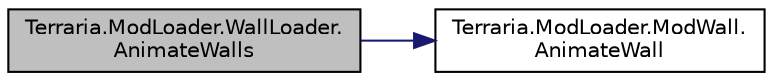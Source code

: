 digraph "Terraria.ModLoader.WallLoader.AnimateWalls"
{
  edge [fontname="Helvetica",fontsize="10",labelfontname="Helvetica",labelfontsize="10"];
  node [fontname="Helvetica",fontsize="10",shape=record];
  rankdir="LR";
  Node0 [label="Terraria.ModLoader.WallLoader.\lAnimateWalls",height=0.2,width=0.4,color="black", fillcolor="grey75", style="filled", fontcolor="black"];
  Node0 -> Node1 [color="midnightblue",fontsize="10",style="solid",fontname="Helvetica"];
  Node1 [label="Terraria.ModLoader.ModWall.\lAnimateWall",height=0.2,width=0.4,color="black", fillcolor="white", style="filled",URL="$class_terraria_1_1_mod_loader_1_1_mod_wall.html#a5b9855075312c5bd2859e6a1e169789d",tooltip="Allows you to animate your wall. Use frameCounter to keep track of how long the current frame has bee..."];
}
